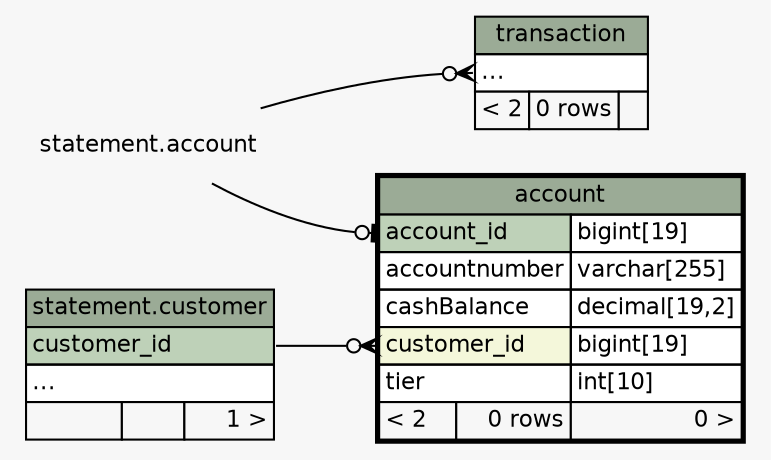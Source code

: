 // dot 2.36.0 on Mac OS X 10.10.2
// SchemaSpy rev Unknown
digraph "twoDegreesRelationshipsDiagram" {
  graph [
    rankdir="RL"
    bgcolor="#f7f7f7"
    
    nodesep="0.18"
    ranksep="0.46"
    fontname="Helvetica"
    fontsize="11"
  ];
  node [
    fontname="Helvetica"
    fontsize="11"
    shape="plaintext"
  ];
  edge [
    arrowsize="0.8"
  ];
  "account":"account_id":w -> "statement.account":"account_id":e [arrowhead=none dir=back arrowtail=teeodot];
  "account":"customer_id":w -> "statement.customer":"customer_id":e [arrowhead=none dir=back arrowtail=crowodot];
  "transaction":"elipses":w -> "statement.account":"account_id":e [arrowhead=none dir=back arrowtail=crowodot];
  "account" [
    label=<
    <TABLE BORDER="2" CELLBORDER="1" CELLSPACING="0" BGCOLOR="#ffffff">
      <TR><TD COLSPAN="3" BGCOLOR="#9bab96" ALIGN="CENTER">account</TD></TR>
      <TR><TD PORT="account_id" COLSPAN="2" BGCOLOR="#bed1b8" ALIGN="LEFT">account_id</TD><TD PORT="account_id.type" ALIGN="LEFT">bigint[19]</TD></TR>
      <TR><TD PORT="accountnumber" COLSPAN="2" ALIGN="LEFT">accountnumber</TD><TD PORT="accountnumber.type" ALIGN="LEFT">varchar[255]</TD></TR>
      <TR><TD PORT="cashBalance" COLSPAN="2" ALIGN="LEFT">cashBalance</TD><TD PORT="cashBalance.type" ALIGN="LEFT">decimal[19,2]</TD></TR>
      <TR><TD PORT="customer_id" COLSPAN="2" BGCOLOR="#f4f7da" ALIGN="LEFT">customer_id</TD><TD PORT="customer_id.type" ALIGN="LEFT">bigint[19]</TD></TR>
      <TR><TD PORT="tier" COLSPAN="2" ALIGN="LEFT">tier</TD><TD PORT="tier.type" ALIGN="LEFT">int[10]</TD></TR>
      <TR><TD ALIGN="LEFT" BGCOLOR="#f7f7f7">&lt; 2</TD><TD ALIGN="RIGHT" BGCOLOR="#f7f7f7">0 rows</TD><TD ALIGN="RIGHT" BGCOLOR="#f7f7f7">0 &gt;</TD></TR>
    </TABLE>>
    URL="account.html"
    tooltip="account"
  ];
  "statement.customer" [
    label=<
    <TABLE BORDER="0" CELLBORDER="1" CELLSPACING="0" BGCOLOR="#ffffff">
      <TR><TD COLSPAN="3" BGCOLOR="#9bab96" ALIGN="CENTER">statement.customer</TD></TR>
      <TR><TD PORT="customer_id" COLSPAN="3" BGCOLOR="#bed1b8" ALIGN="LEFT">customer_id</TD></TR>
      <TR><TD PORT="elipses" COLSPAN="3" ALIGN="LEFT">...</TD></TR>
      <TR><TD ALIGN="LEFT" BGCOLOR="#f7f7f7">  </TD><TD ALIGN="RIGHT" BGCOLOR="#f7f7f7">  </TD><TD ALIGN="RIGHT" BGCOLOR="#f7f7f7">1 &gt;</TD></TR>
    </TABLE>>
    tooltip="statement.customer"
  ];
  "transaction" [
    label=<
    <TABLE BORDER="0" CELLBORDER="1" CELLSPACING="0" BGCOLOR="#ffffff">
      <TR><TD COLSPAN="3" BGCOLOR="#9bab96" ALIGN="CENTER">transaction</TD></TR>
      <TR><TD PORT="elipses" COLSPAN="3" ALIGN="LEFT">...</TD></TR>
      <TR><TD ALIGN="LEFT" BGCOLOR="#f7f7f7">&lt; 2</TD><TD ALIGN="RIGHT" BGCOLOR="#f7f7f7">0 rows</TD><TD ALIGN="RIGHT" BGCOLOR="#f7f7f7">  </TD></TR>
    </TABLE>>
    URL="transaction.html"
    tooltip="transaction"
  ];
}
